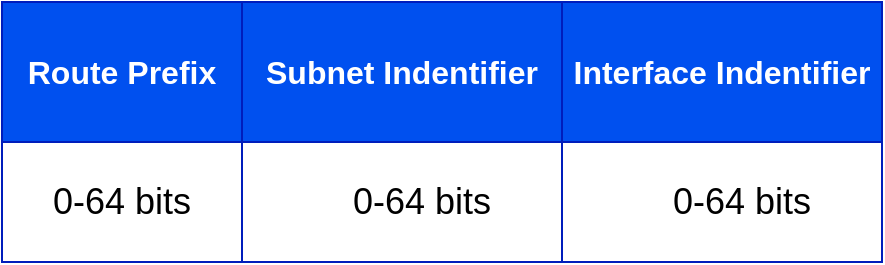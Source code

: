 <mxfile>
    <diagram id="Wki89tDcalEruEF1k16V" name="Page-1">
        <mxGraphModel dx="1130" dy="569" grid="1" gridSize="10" guides="1" tooltips="1" connect="1" arrows="1" fold="1" page="1" pageScale="1" pageWidth="850" pageHeight="1100" math="0" shadow="0">
            <root>
                <mxCell id="0"/>
                <mxCell id="1" parent="0"/>
                <mxCell id="2" value="&lt;font style=&quot;font-size: 16px;&quot;&gt;Route Prefix&lt;/font&gt;" style="swimlane;whiteSpace=wrap;html=1;startSize=70;fillColor=#0050ef;fontColor=#ffffff;strokeColor=#001DBC;spacing=2;spacingRight=0;labelPosition=center;verticalLabelPosition=middle;align=center;verticalAlign=middle;" vertex="1" parent="1">
                    <mxGeometry x="80" y="90" width="120" height="130" as="geometry"/>
                </mxCell>
                <mxCell id="3" value="0-64 bits" style="text;html=1;strokeColor=none;fillColor=none;align=center;verticalAlign=middle;whiteSpace=wrap;rounded=0;fontSize=18;spacing=2;spacingRight=0;labelPosition=center;verticalLabelPosition=middle;" vertex="1" parent="2">
                    <mxGeometry x="20" y="80" width="80" height="40" as="geometry"/>
                </mxCell>
                <mxCell id="4" value="&lt;span style=&quot;font-size: 16px;&quot;&gt;Subnet Indentifier&lt;/span&gt;" style="swimlane;whiteSpace=wrap;html=1;startSize=70;fillColor=#0050ef;fontColor=#ffffff;strokeColor=#001DBC;spacing=2;spacingRight=0;labelPosition=center;verticalLabelPosition=middle;align=center;verticalAlign=middle;" vertex="1" parent="1">
                    <mxGeometry x="200" y="90" width="160" height="130" as="geometry"/>
                </mxCell>
                <mxCell id="7" value="0-64 bits" style="text;html=1;strokeColor=none;fillColor=none;align=center;verticalAlign=middle;whiteSpace=wrap;rounded=0;fontSize=18;spacing=2;spacingRight=0;labelPosition=center;verticalLabelPosition=middle;" vertex="1" parent="4">
                    <mxGeometry x="50" y="80" width="80" height="40" as="geometry"/>
                </mxCell>
                <mxCell id="8" value="&lt;span style=&quot;font-size: 16px;&quot;&gt;Interface Indentifier&lt;/span&gt;" style="swimlane;whiteSpace=wrap;html=1;startSize=70;fillColor=#0050ef;fontColor=#ffffff;strokeColor=#001DBC;spacing=2;spacingRight=0;labelPosition=center;verticalLabelPosition=middle;align=center;verticalAlign=middle;" vertex="1" parent="1">
                    <mxGeometry x="360" y="90" width="160" height="130" as="geometry"/>
                </mxCell>
                <mxCell id="10" value="0-64 bits" style="text;html=1;strokeColor=none;fillColor=none;align=center;verticalAlign=middle;whiteSpace=wrap;rounded=0;fontSize=18;spacing=2;spacingRight=0;labelPosition=center;verticalLabelPosition=middle;" vertex="1" parent="8">
                    <mxGeometry x="50" y="80" width="80" height="40" as="geometry"/>
                </mxCell>
            </root>
        </mxGraphModel>
    </diagram>
</mxfile>